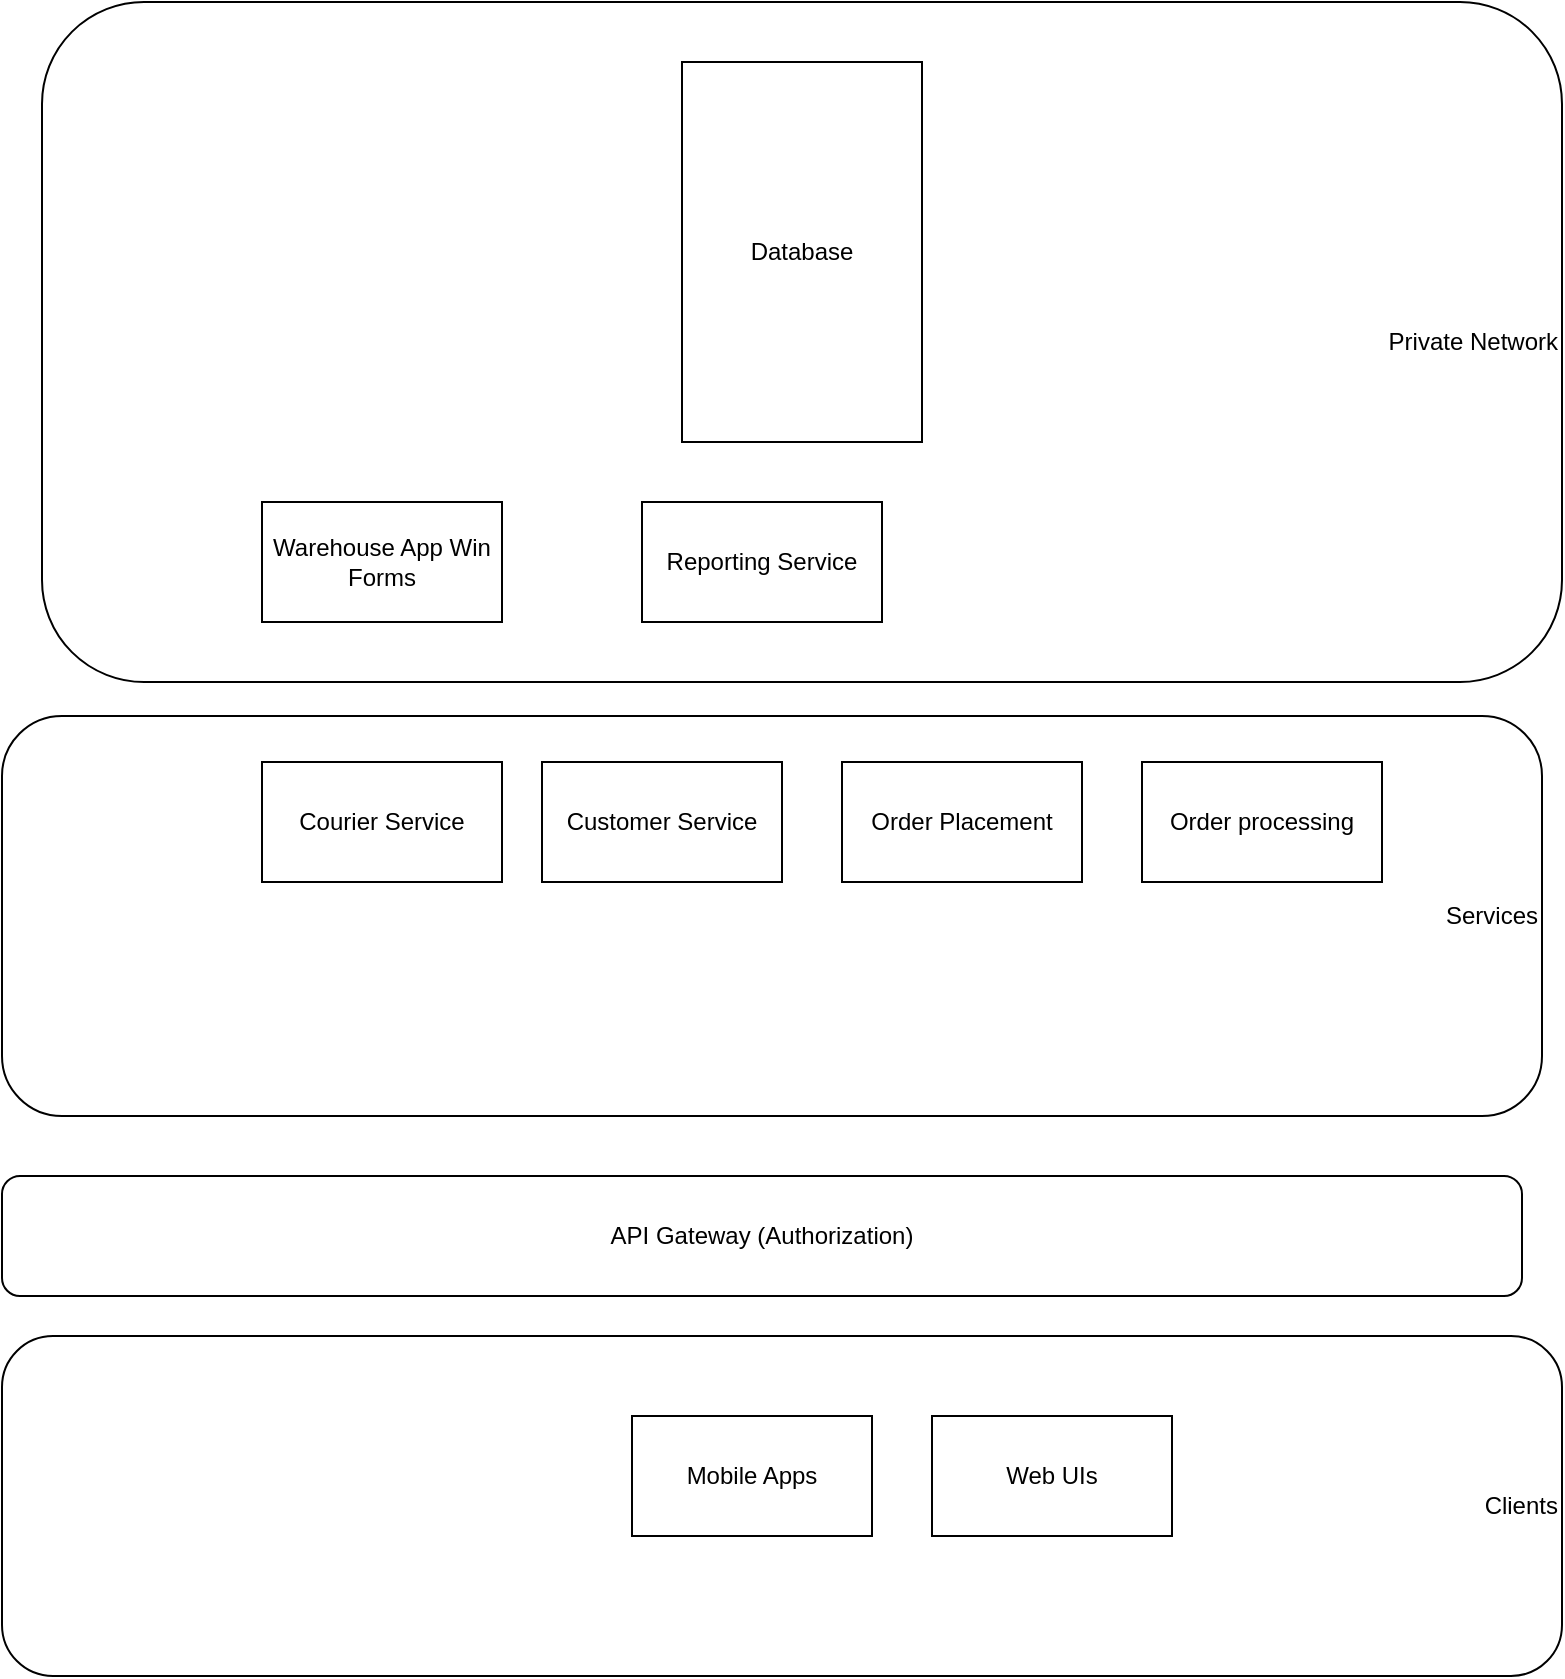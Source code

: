 <mxfile version="20.4.1" type="github">
  <diagram id="uhMSqS9C0jqgO5NpFfLt" name="Page-1">
    <mxGraphModel dx="1038" dy="489" grid="1" gridSize="10" guides="1" tooltips="1" connect="1" arrows="1" fold="1" page="1" pageScale="1" pageWidth="850" pageHeight="1100" math="0" shadow="0">
      <root>
        <mxCell id="0" />
        <mxCell id="1" parent="0" />
        <mxCell id="fWD_8ChIjUKBFCSAX9jQ-1" value="Database" style="rounded=0;whiteSpace=wrap;html=1;" vertex="1" parent="1">
          <mxGeometry x="360" y="60" width="120" height="190" as="geometry" />
        </mxCell>
        <mxCell id="fWD_8ChIjUKBFCSAX9jQ-2" value="Warehouse App Win Forms" style="rounded=0;whiteSpace=wrap;html=1;" vertex="1" parent="1">
          <mxGeometry x="150" y="280" width="120" height="60" as="geometry" />
        </mxCell>
        <mxCell id="fWD_8ChIjUKBFCSAX9jQ-3" value="Reporting Service" style="rounded=0;whiteSpace=wrap;html=1;" vertex="1" parent="1">
          <mxGeometry x="340" y="280" width="120" height="60" as="geometry" />
        </mxCell>
        <mxCell id="fWD_8ChIjUKBFCSAX9jQ-4" value="Private Network" style="rounded=1;whiteSpace=wrap;html=1;fillColor=none;align=right;" vertex="1" parent="1">
          <mxGeometry x="40" y="30" width="760" height="340" as="geometry" />
        </mxCell>
        <mxCell id="fWD_8ChIjUKBFCSAX9jQ-5" value="Services" style="rounded=1;whiteSpace=wrap;html=1;fillColor=none;align=right;" vertex="1" parent="1">
          <mxGeometry x="20" y="387" width="770" height="200" as="geometry" />
        </mxCell>
        <mxCell id="fWD_8ChIjUKBFCSAX9jQ-6" value="Clients" style="rounded=1;whiteSpace=wrap;html=1;fillColor=none;align=right;" vertex="1" parent="1">
          <mxGeometry x="20" y="697" width="780" height="170" as="geometry" />
        </mxCell>
        <mxCell id="fWD_8ChIjUKBFCSAX9jQ-8" value="Mobile Apps" style="rounded=0;whiteSpace=wrap;html=1;" vertex="1" parent="1">
          <mxGeometry x="335" y="737" width="120" height="60" as="geometry" />
        </mxCell>
        <mxCell id="fWD_8ChIjUKBFCSAX9jQ-9" value="Web UIs" style="rounded=0;whiteSpace=wrap;html=1;" vertex="1" parent="1">
          <mxGeometry x="485" y="737" width="120" height="60" as="geometry" />
        </mxCell>
        <mxCell id="fWD_8ChIjUKBFCSAX9jQ-10" value="API Gateway (Authorization)" style="rounded=1;whiteSpace=wrap;html=1;" vertex="1" parent="1">
          <mxGeometry x="20" y="617" width="760" height="60" as="geometry" />
        </mxCell>
        <mxCell id="fWD_8ChIjUKBFCSAX9jQ-11" value="Courier Service" style="rounded=0;whiteSpace=wrap;html=1;fillColor=default;" vertex="1" parent="1">
          <mxGeometry x="150" y="410" width="120" height="60" as="geometry" />
        </mxCell>
        <mxCell id="fWD_8ChIjUKBFCSAX9jQ-12" value="Customer Service" style="rounded=0;whiteSpace=wrap;html=1;fillColor=default;" vertex="1" parent="1">
          <mxGeometry x="290" y="410" width="120" height="60" as="geometry" />
        </mxCell>
        <mxCell id="fWD_8ChIjUKBFCSAX9jQ-13" value="Order Placement" style="rounded=0;whiteSpace=wrap;html=1;fillColor=default;" vertex="1" parent="1">
          <mxGeometry x="440" y="410" width="120" height="60" as="geometry" />
        </mxCell>
        <mxCell id="fWD_8ChIjUKBFCSAX9jQ-14" value="Order processing" style="rounded=0;whiteSpace=wrap;html=1;fillColor=default;" vertex="1" parent="1">
          <mxGeometry x="590" y="410" width="120" height="60" as="geometry" />
        </mxCell>
      </root>
    </mxGraphModel>
  </diagram>
</mxfile>
